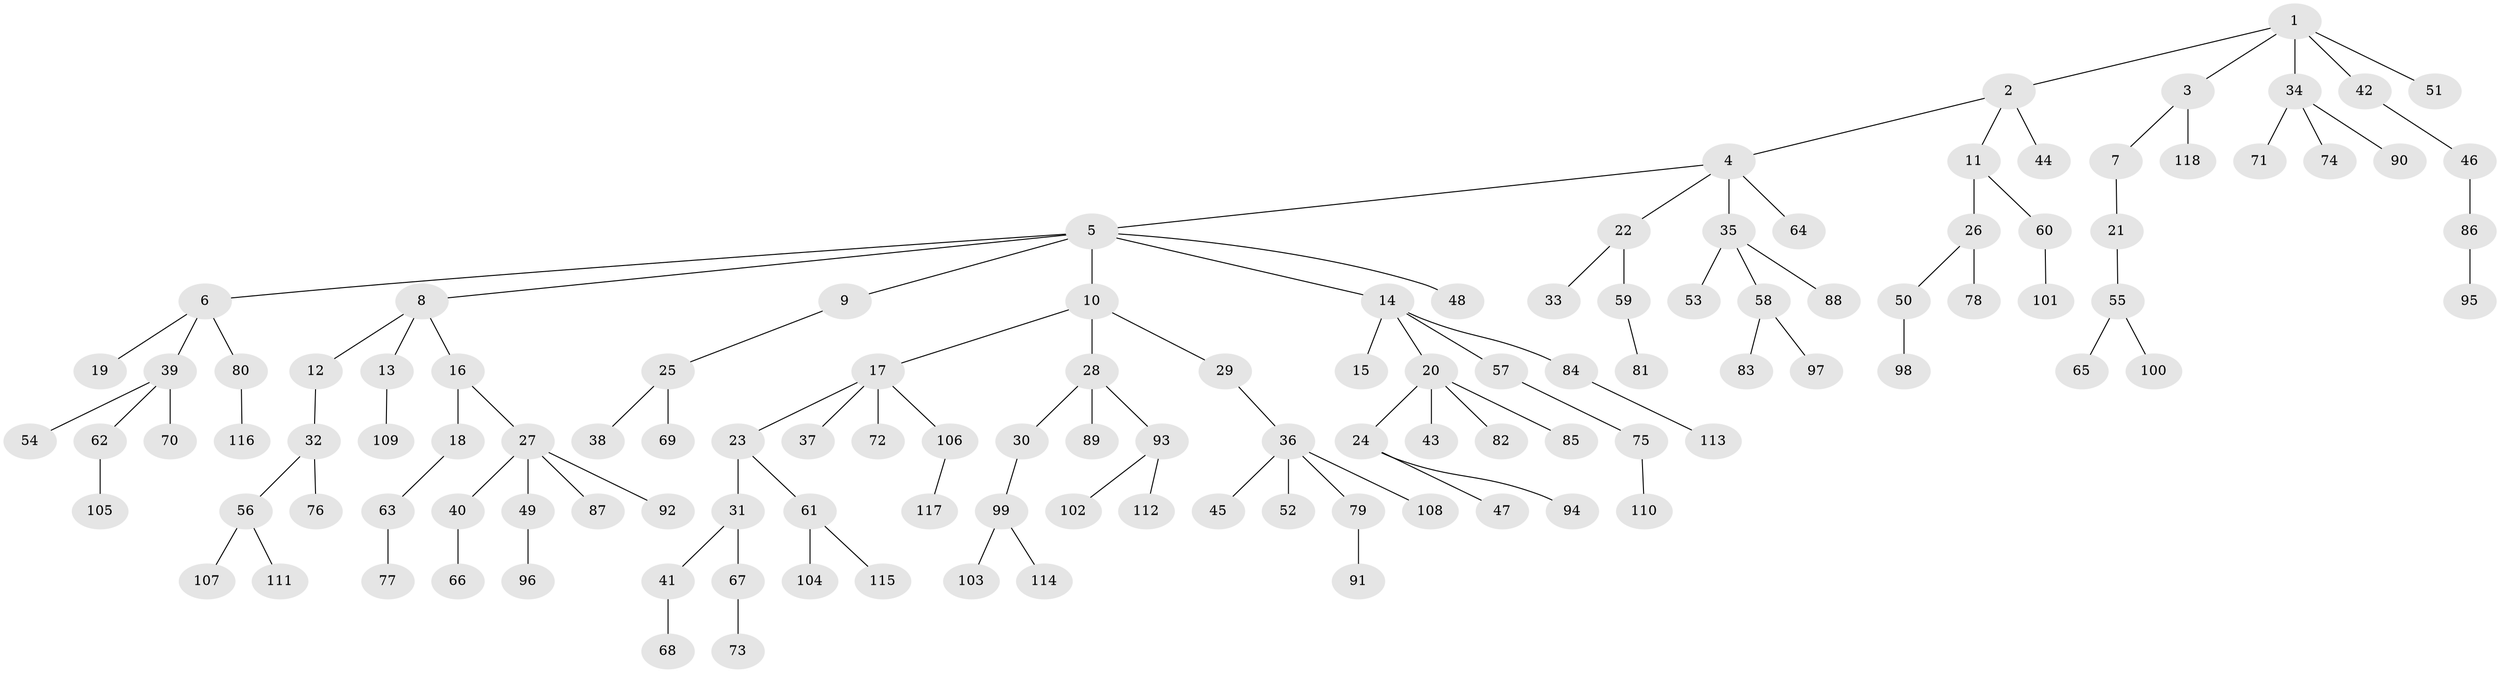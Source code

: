 // coarse degree distribution, {6: 0.02127659574468085, 3: 0.0425531914893617, 5: 0.02127659574468085, 8: 0.02127659574468085, 2: 0.2127659574468085, 7: 0.02127659574468085, 4: 0.06382978723404255, 1: 0.5957446808510638}
// Generated by graph-tools (version 1.1) at 2025/19/03/04/25 18:19:25]
// undirected, 118 vertices, 117 edges
graph export_dot {
graph [start="1"]
  node [color=gray90,style=filled];
  1;
  2;
  3;
  4;
  5;
  6;
  7;
  8;
  9;
  10;
  11;
  12;
  13;
  14;
  15;
  16;
  17;
  18;
  19;
  20;
  21;
  22;
  23;
  24;
  25;
  26;
  27;
  28;
  29;
  30;
  31;
  32;
  33;
  34;
  35;
  36;
  37;
  38;
  39;
  40;
  41;
  42;
  43;
  44;
  45;
  46;
  47;
  48;
  49;
  50;
  51;
  52;
  53;
  54;
  55;
  56;
  57;
  58;
  59;
  60;
  61;
  62;
  63;
  64;
  65;
  66;
  67;
  68;
  69;
  70;
  71;
  72;
  73;
  74;
  75;
  76;
  77;
  78;
  79;
  80;
  81;
  82;
  83;
  84;
  85;
  86;
  87;
  88;
  89;
  90;
  91;
  92;
  93;
  94;
  95;
  96;
  97;
  98;
  99;
  100;
  101;
  102;
  103;
  104;
  105;
  106;
  107;
  108;
  109;
  110;
  111;
  112;
  113;
  114;
  115;
  116;
  117;
  118;
  1 -- 2;
  1 -- 3;
  1 -- 34;
  1 -- 42;
  1 -- 51;
  2 -- 4;
  2 -- 11;
  2 -- 44;
  3 -- 7;
  3 -- 118;
  4 -- 5;
  4 -- 22;
  4 -- 35;
  4 -- 64;
  5 -- 6;
  5 -- 8;
  5 -- 9;
  5 -- 10;
  5 -- 14;
  5 -- 48;
  6 -- 19;
  6 -- 39;
  6 -- 80;
  7 -- 21;
  8 -- 12;
  8 -- 13;
  8 -- 16;
  9 -- 25;
  10 -- 17;
  10 -- 28;
  10 -- 29;
  11 -- 26;
  11 -- 60;
  12 -- 32;
  13 -- 109;
  14 -- 15;
  14 -- 20;
  14 -- 57;
  14 -- 84;
  16 -- 18;
  16 -- 27;
  17 -- 23;
  17 -- 37;
  17 -- 72;
  17 -- 106;
  18 -- 63;
  20 -- 24;
  20 -- 43;
  20 -- 82;
  20 -- 85;
  21 -- 55;
  22 -- 33;
  22 -- 59;
  23 -- 31;
  23 -- 61;
  24 -- 47;
  24 -- 94;
  25 -- 38;
  25 -- 69;
  26 -- 50;
  26 -- 78;
  27 -- 40;
  27 -- 49;
  27 -- 87;
  27 -- 92;
  28 -- 30;
  28 -- 89;
  28 -- 93;
  29 -- 36;
  30 -- 99;
  31 -- 41;
  31 -- 67;
  32 -- 56;
  32 -- 76;
  34 -- 71;
  34 -- 74;
  34 -- 90;
  35 -- 53;
  35 -- 58;
  35 -- 88;
  36 -- 45;
  36 -- 52;
  36 -- 79;
  36 -- 108;
  39 -- 54;
  39 -- 62;
  39 -- 70;
  40 -- 66;
  41 -- 68;
  42 -- 46;
  46 -- 86;
  49 -- 96;
  50 -- 98;
  55 -- 65;
  55 -- 100;
  56 -- 107;
  56 -- 111;
  57 -- 75;
  58 -- 83;
  58 -- 97;
  59 -- 81;
  60 -- 101;
  61 -- 104;
  61 -- 115;
  62 -- 105;
  63 -- 77;
  67 -- 73;
  75 -- 110;
  79 -- 91;
  80 -- 116;
  84 -- 113;
  86 -- 95;
  93 -- 102;
  93 -- 112;
  99 -- 103;
  99 -- 114;
  106 -- 117;
}
